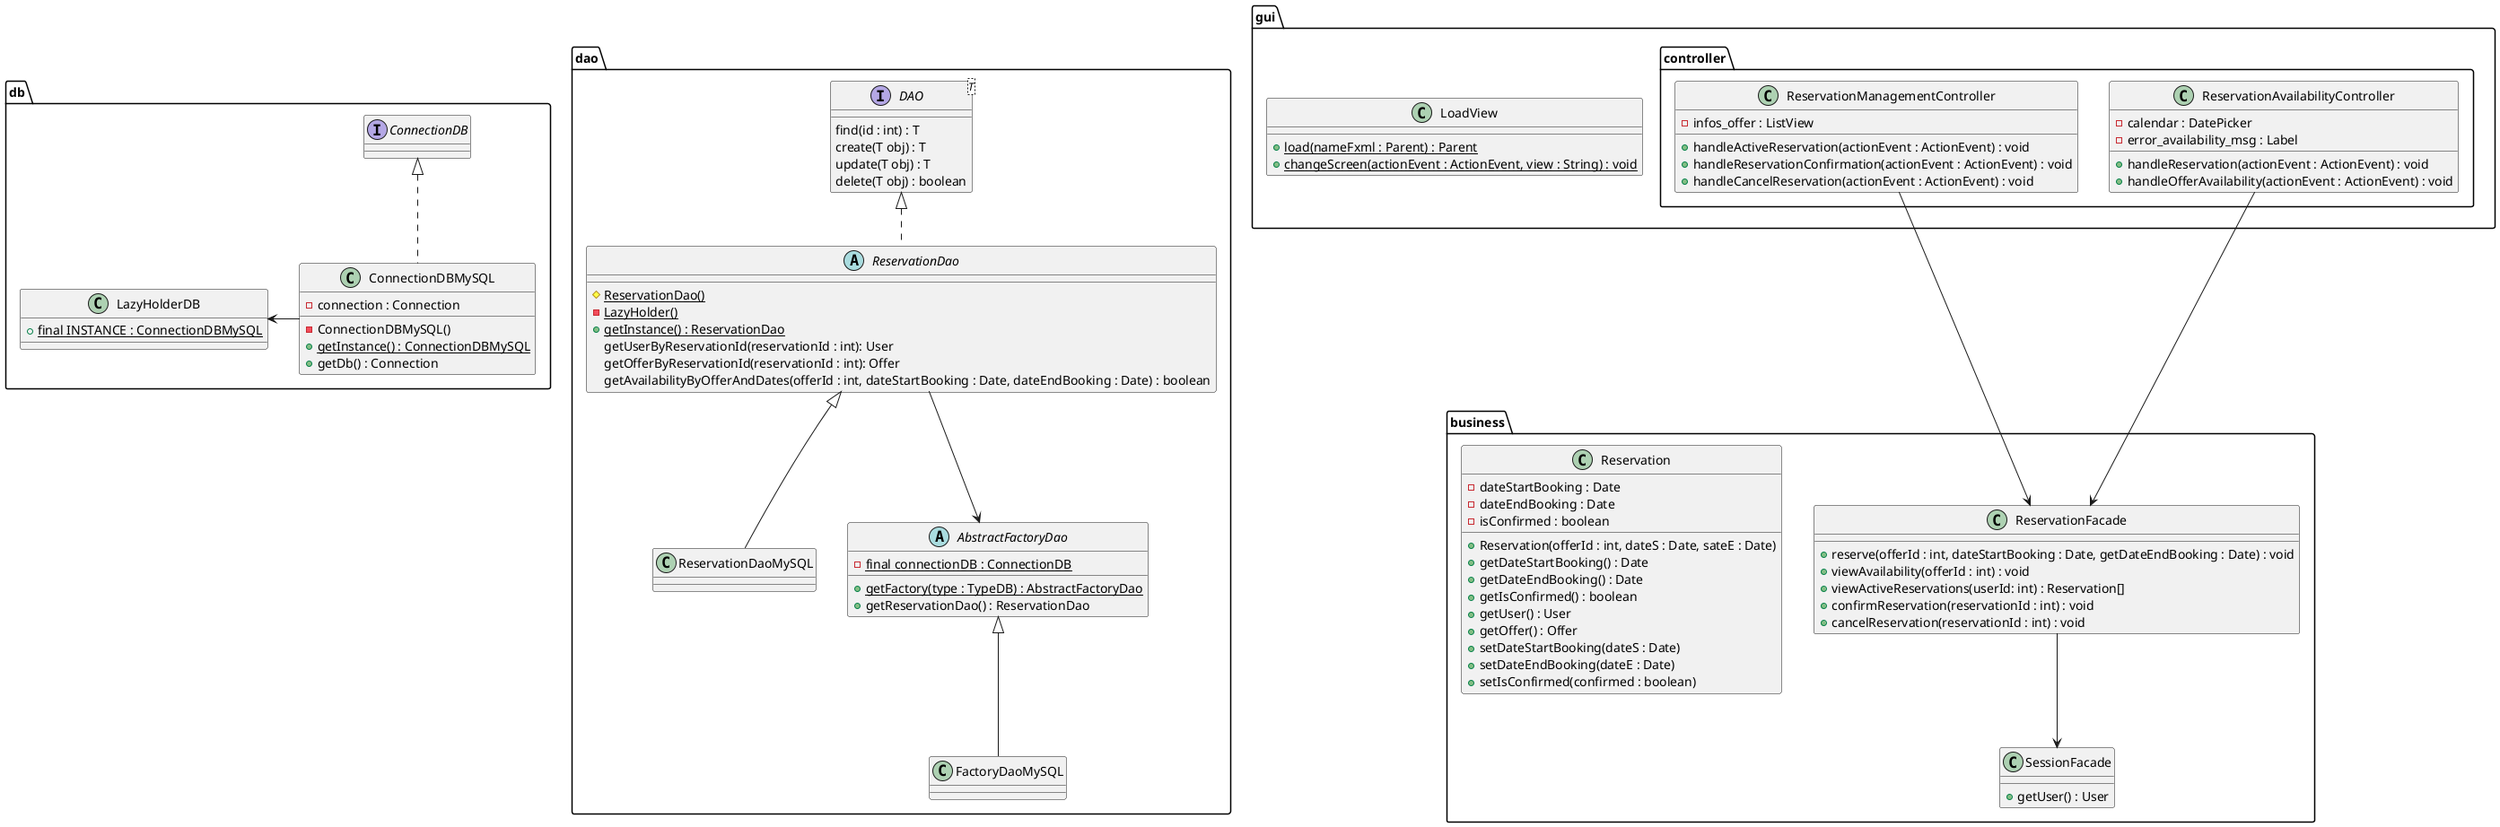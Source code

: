 @startuml

package dao {


    abstract class ReservationDao{
        # {static} ReservationDao()
        - {static} LazyHolder()
        + {static} getInstance() : ReservationDao
        getUserByReservationId(reservationId : int): User
        getOfferByReservationId(reservationId : int): Offer
        getAvailabilityByOfferAndDates(offerId : int, dateStartBooking : Date, dateEndBooking : Date) : boolean
    }
    class ReservationDaoMySQL
    AbstractFactoryDao <|-- FactoryDaoMySQL
    ReservationDao <|-- ReservationDaoMySQL

    interface DAO<T>{
        find(id : int) : T
        create(T obj) : T
        update(T obj) : T
        delete(T obj) : boolean
    }

    abstract AbstractFactoryDao{
        - {static} final connectionDB : ConnectionDB
        + {static} getFactory(type : TypeDB) : AbstractFactoryDao
        + getReservationDao() : ReservationDao
    }

    class FactoryDaoMySQL{
    }


    DAO <|.. ReservationDao
}
package db{
    class ConnectionDBMySQL{
        - connection : Connection
        - ConnectionDBMySQL()
        + {static} getInstance() : ConnectionDBMySQL
        + getDb() : Connection
    }

    class LazyHolderDB{
        + {static} final INSTANCE : ConnectionDBMySQL
    }
    interface ConnectionDB
    ConnectionDBMySQL -Left-> LazyHolderDB
    ConnectionDBMySQL .up.|> ConnectionDB

}
package business{
    class SessionFacade{
            + getUser() : User
        }

    class ReservationFacade{
        + reserve(offerId : int, dateStartBooking : Date, getDateEndBooking : Date) : void
        + viewAvailability(offerId : int) : void
        + viewActiveReservations(userId: int) : Reservation[]
        + confirmReservation(reservationId : int) : void
        + cancelReservation(reservationId : int) : void
    }

    class Reservation{
        -dateStartBooking : Date
        -dateEndBooking : Date
        -isConfirmed : boolean
        +Reservation(offerId : int, dateS : Date, sateE : Date)
        +getDateStartBooking() : Date
        +getDateEndBooking() : Date
        +getIsConfirmed() : boolean
        +getUser() : User
        +getOffer() : Offer
        +setDateStartBooking(dateS : Date)
        +setDateEndBooking(dateE : Date)
        +setIsConfirmed(confirmed : boolean)
    }
    ReservationFacade --> SessionFacade

}

package gui{

    class LoadView{
        + {static} load(nameFxml : Parent) : Parent
        + {static} changeScreen(actionEvent : ActionEvent, view : String) : void
    }

    package controller{
        class ReservationAvailabilityController{
            - calendar : DatePicker
            - error_availability_msg : Label
            + handleReservation(actionEvent : ActionEvent) : void
            + handleOfferAvailability(actionEvent : ActionEvent) : void
        }

        class ReservationManagementController{
            - infos_offer : ListView
            + handleActiveReservation(actionEvent : ActionEvent) : void
            + handleReservationConfirmation(actionEvent : ActionEvent) : void
            + handleCancelReservation(actionEvent : ActionEvent) : void
        }

    }
}

ReservationFacade <--Up- ReservationAvailabilityController
ReservationFacade <--Up- ReservationManagementController
ReservationDao --> AbstractFactoryDao



@enduml